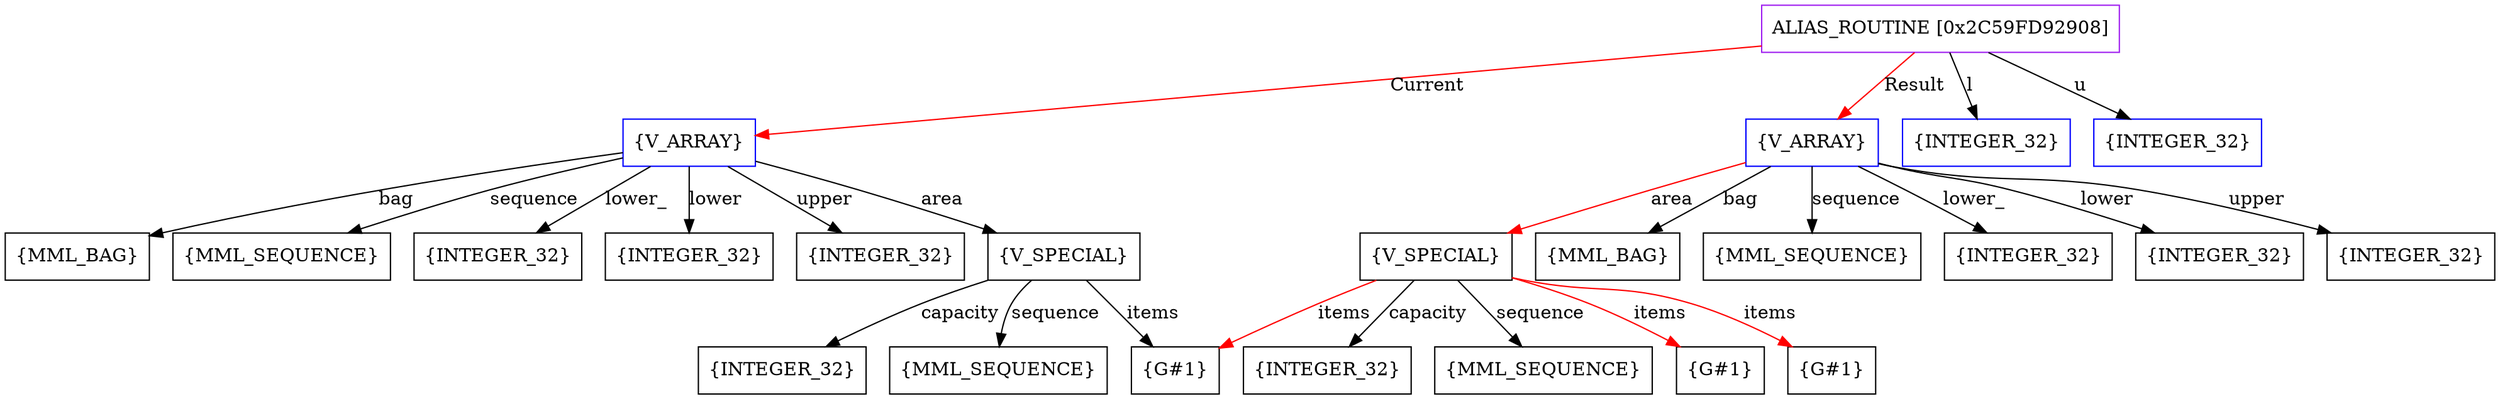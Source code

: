 digraph g {
	node [shape=box]
	b1[color=purple label=<ALIAS_ROUTINE [0x2C59FD92908]>]
	b2[color=blue label=<{V_ARRAY}>]
	b3[label=<{MML_BAG}>]
	b4[label=<{MML_SEQUENCE}>]
	b5[label=<{INTEGER_32}>]
	b6[label=<{INTEGER_32}>]
	b7[label=<{INTEGER_32}>]
	b8[label=<{V_SPECIAL}>]
	b9[label=<{G#1}>]
	b10[label=<{INTEGER_32}>]
	b11[label=<{MML_SEQUENCE}>]
	b12[color=blue label=<{INTEGER_32}>]
	b13[color=blue label=<{INTEGER_32}>]
	b14[color=blue label=<{V_ARRAY}>]
	b15[label=<{MML_BAG}>]
	b16[label=<{MML_SEQUENCE}>]
	b17[label=<{INTEGER_32}>]
	b18[label=<{INTEGER_32}>]
	b19[label=<{INTEGER_32}>]
	b20[label=<{V_SPECIAL}>]
	b21[label=<{G#1}>]
	b22[label=<{G#1}>]
	b23[label=<{INTEGER_32}>]
	b24[label=<{MML_SEQUENCE}>]
	b1->b2[color=red label=<Current>]
	b2->b3[label=<bag>]
	b2->b4[label=<sequence>]
	b2->b5[label=<lower_>]
	b2->b6[label=<lower>]
	b2->b7[label=<upper>]
	b2->b8[label=<area>]
	b8->b9[label=<items>]
	b8->b10[label=<capacity>]
	b8->b11[label=<sequence>]
	b1->b12[label=<l>]
	b1->b13[label=<u>]
	b1->b14[color=red label=<Result>]
	b14->b15[label=<bag>]
	b14->b16[label=<sequence>]
	b14->b17[label=<lower_>]
	b14->b18[label=<lower>]
	b14->b19[label=<upper>]
	b14->b20[color=red label=<area>]
	b20->b21[color=red label=<items>]
	b20->b22[color=red label=<items>]
	b20->b9[color=red label=<items>]
	b20->b23[label=<capacity>]
	b20->b24[label=<sequence>]
}
